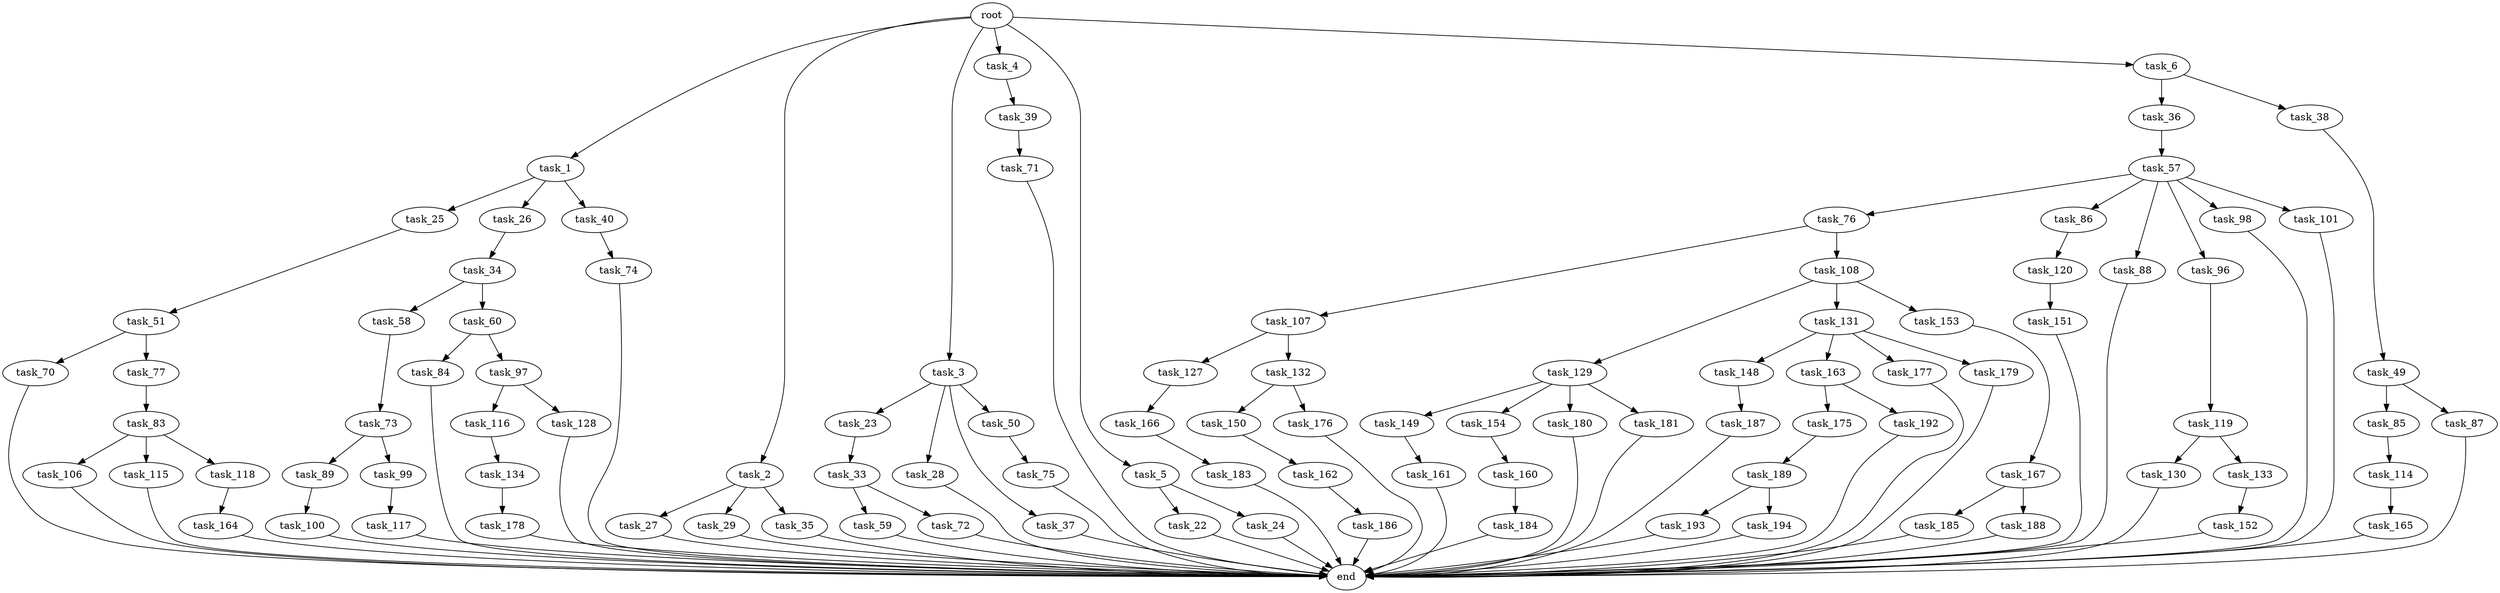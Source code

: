digraph G {
  root [size="0.000000"];
  task_1 [size="549755813888.000000"];
  task_2 [size="1073741824000.000000"];
  task_3 [size="25240878384.000000"];
  task_4 [size="1019743777.000000"];
  task_5 [size="68719476736.000000"];
  task_6 [size="368293445632.000000"];
  task_22 [size="3907029811.000000"];
  task_23 [size="68719476736.000000"];
  task_24 [size="15207054611.000000"];
  task_25 [size="194774107592.000000"];
  task_26 [size="26765259059.000000"];
  task_27 [size="368293445632.000000"];
  task_28 [size="29311530293.000000"];
  task_29 [size="1073741824000.000000"];
  task_33 [size="68719476736.000000"];
  task_34 [size="199278107666.000000"];
  task_35 [size="8525642162.000000"];
  task_36 [size="7081133894.000000"];
  task_37 [size="185566738640.000000"];
  task_38 [size="8398183913.000000"];
  task_39 [size="38269413632.000000"];
  task_40 [size="2714003832.000000"];
  task_49 [size="676153895282.000000"];
  task_50 [size="24407086265.000000"];
  task_51 [size="123757673136.000000"];
  task_57 [size="8589934592.000000"];
  task_58 [size="618266203703.000000"];
  task_59 [size="12643587856.000000"];
  task_60 [size="8589934592.000000"];
  task_70 [size="782757789696.000000"];
  task_71 [size="227010446671.000000"];
  task_72 [size="25430165086.000000"];
  task_73 [size="1729971895.000000"];
  task_74 [size="3684258232.000000"];
  task_75 [size="22808858251.000000"];
  task_76 [size="338958768652.000000"];
  task_77 [size="50061181808.000000"];
  task_83 [size="1399729518017.000000"];
  task_84 [size="6717696627.000000"];
  task_85 [size="18951836688.000000"];
  task_86 [size="1143205680.000000"];
  task_87 [size="299211666889.000000"];
  task_88 [size="1073741824000.000000"];
  task_89 [size="33301389275.000000"];
  task_96 [size="8589934592.000000"];
  task_97 [size="825209823339.000000"];
  task_98 [size="99732676509.000000"];
  task_99 [size="1073741824000.000000"];
  task_100 [size="13695098027.000000"];
  task_101 [size="5026453316.000000"];
  task_106 [size="106052879104.000000"];
  task_107 [size="31962849157.000000"];
  task_108 [size="593684369852.000000"];
  task_114 [size="378193680.000000"];
  task_115 [size="30651736331.000000"];
  task_116 [size="28587702991.000000"];
  task_117 [size="68719476736.000000"];
  task_118 [size="50872122612.000000"];
  task_119 [size="19069092733.000000"];
  task_120 [size="231928233984.000000"];
  task_127 [size="43791823101.000000"];
  task_128 [size="134217728000.000000"];
  task_129 [size="1073741824000.000000"];
  task_130 [size="368293445632.000000"];
  task_131 [size="782757789696.000000"];
  task_132 [size="342208325483.000000"];
  task_133 [size="68719476736.000000"];
  task_134 [size="7375716943.000000"];
  task_148 [size="15143896780.000000"];
  task_149 [size="3828659611.000000"];
  task_150 [size="401554738.000000"];
  task_151 [size="415755728489.000000"];
  task_152 [size="570196928537.000000"];
  task_153 [size="549755813888.000000"];
  task_154 [size="32580781672.000000"];
  task_160 [size="54349542495.000000"];
  task_161 [size="8669830810.000000"];
  task_162 [size="231928233984.000000"];
  task_163 [size="110795789422.000000"];
  task_164 [size="40190549918.000000"];
  task_165 [size="569782123948.000000"];
  task_166 [size="38248656898.000000"];
  task_167 [size="14450086163.000000"];
  task_175 [size="1073741824000.000000"];
  task_176 [size="231928233984.000000"];
  task_177 [size="46176359260.000000"];
  task_178 [size="1079316908592.000000"];
  task_179 [size="134217728000.000000"];
  task_180 [size="514139474.000000"];
  task_181 [size="515923737119.000000"];
  task_183 [size="491646403038.000000"];
  task_184 [size="94379116210.000000"];
  task_185 [size="38917601156.000000"];
  task_186 [size="14792090727.000000"];
  task_187 [size="26621982041.000000"];
  task_188 [size="94317114389.000000"];
  task_189 [size="21059753933.000000"];
  task_192 [size="8589934592.000000"];
  task_193 [size="13893377014.000000"];
  task_194 [size="288675426.000000"];
  end [size="0.000000"];

  root -> task_1 [size="1.000000"];
  root -> task_2 [size="1.000000"];
  root -> task_3 [size="1.000000"];
  root -> task_4 [size="1.000000"];
  root -> task_5 [size="1.000000"];
  root -> task_6 [size="1.000000"];
  task_1 -> task_25 [size="536870912.000000"];
  task_1 -> task_26 [size="536870912.000000"];
  task_1 -> task_40 [size="536870912.000000"];
  task_2 -> task_27 [size="838860800.000000"];
  task_2 -> task_29 [size="838860800.000000"];
  task_2 -> task_35 [size="838860800.000000"];
  task_3 -> task_23 [size="411041792.000000"];
  task_3 -> task_28 [size="411041792.000000"];
  task_3 -> task_37 [size="411041792.000000"];
  task_3 -> task_50 [size="411041792.000000"];
  task_4 -> task_39 [size="33554432.000000"];
  task_5 -> task_22 [size="134217728.000000"];
  task_5 -> task_24 [size="134217728.000000"];
  task_6 -> task_36 [size="411041792.000000"];
  task_6 -> task_38 [size="411041792.000000"];
  task_22 -> end [size="1.000000"];
  task_23 -> task_33 [size="134217728.000000"];
  task_24 -> end [size="1.000000"];
  task_25 -> task_51 [size="134217728.000000"];
  task_26 -> task_34 [size="33554432.000000"];
  task_27 -> end [size="1.000000"];
  task_28 -> end [size="1.000000"];
  task_29 -> end [size="1.000000"];
  task_33 -> task_59 [size="134217728.000000"];
  task_33 -> task_72 [size="134217728.000000"];
  task_34 -> task_58 [size="209715200.000000"];
  task_34 -> task_60 [size="209715200.000000"];
  task_35 -> end [size="1.000000"];
  task_36 -> task_57 [size="679477248.000000"];
  task_37 -> end [size="1.000000"];
  task_38 -> task_49 [size="209715200.000000"];
  task_39 -> task_71 [size="838860800.000000"];
  task_40 -> task_74 [size="134217728.000000"];
  task_49 -> task_85 [size="679477248.000000"];
  task_49 -> task_87 [size="679477248.000000"];
  task_50 -> task_75 [size="679477248.000000"];
  task_51 -> task_70 [size="209715200.000000"];
  task_51 -> task_77 [size="209715200.000000"];
  task_57 -> task_76 [size="33554432.000000"];
  task_57 -> task_86 [size="33554432.000000"];
  task_57 -> task_88 [size="33554432.000000"];
  task_57 -> task_96 [size="33554432.000000"];
  task_57 -> task_98 [size="33554432.000000"];
  task_57 -> task_101 [size="33554432.000000"];
  task_58 -> task_73 [size="411041792.000000"];
  task_59 -> end [size="1.000000"];
  task_60 -> task_84 [size="33554432.000000"];
  task_60 -> task_97 [size="33554432.000000"];
  task_70 -> end [size="1.000000"];
  task_71 -> end [size="1.000000"];
  task_72 -> end [size="1.000000"];
  task_73 -> task_89 [size="33554432.000000"];
  task_73 -> task_99 [size="33554432.000000"];
  task_74 -> end [size="1.000000"];
  task_75 -> end [size="1.000000"];
  task_76 -> task_107 [size="536870912.000000"];
  task_76 -> task_108 [size="536870912.000000"];
  task_77 -> task_83 [size="75497472.000000"];
  task_83 -> task_106 [size="838860800.000000"];
  task_83 -> task_115 [size="838860800.000000"];
  task_83 -> task_118 [size="838860800.000000"];
  task_84 -> end [size="1.000000"];
  task_85 -> task_114 [size="33554432.000000"];
  task_86 -> task_120 [size="33554432.000000"];
  task_87 -> end [size="1.000000"];
  task_88 -> end [size="1.000000"];
  task_89 -> task_100 [size="33554432.000000"];
  task_96 -> task_119 [size="33554432.000000"];
  task_97 -> task_116 [size="838860800.000000"];
  task_97 -> task_128 [size="838860800.000000"];
  task_98 -> end [size="1.000000"];
  task_99 -> task_117 [size="838860800.000000"];
  task_100 -> end [size="1.000000"];
  task_101 -> end [size="1.000000"];
  task_106 -> end [size="1.000000"];
  task_107 -> task_127 [size="33554432.000000"];
  task_107 -> task_132 [size="33554432.000000"];
  task_108 -> task_129 [size="411041792.000000"];
  task_108 -> task_131 [size="411041792.000000"];
  task_108 -> task_153 [size="411041792.000000"];
  task_114 -> task_165 [size="33554432.000000"];
  task_115 -> end [size="1.000000"];
  task_116 -> task_134 [size="536870912.000000"];
  task_117 -> end [size="1.000000"];
  task_118 -> task_164 [size="838860800.000000"];
  task_119 -> task_130 [size="301989888.000000"];
  task_119 -> task_133 [size="301989888.000000"];
  task_120 -> task_151 [size="301989888.000000"];
  task_127 -> task_166 [size="838860800.000000"];
  task_128 -> end [size="1.000000"];
  task_129 -> task_149 [size="838860800.000000"];
  task_129 -> task_154 [size="838860800.000000"];
  task_129 -> task_180 [size="838860800.000000"];
  task_129 -> task_181 [size="838860800.000000"];
  task_130 -> end [size="1.000000"];
  task_131 -> task_148 [size="679477248.000000"];
  task_131 -> task_163 [size="679477248.000000"];
  task_131 -> task_177 [size="679477248.000000"];
  task_131 -> task_179 [size="679477248.000000"];
  task_132 -> task_150 [size="301989888.000000"];
  task_132 -> task_176 [size="301989888.000000"];
  task_133 -> task_152 [size="134217728.000000"];
  task_134 -> task_178 [size="411041792.000000"];
  task_148 -> task_187 [size="301989888.000000"];
  task_149 -> task_161 [size="75497472.000000"];
  task_150 -> task_162 [size="33554432.000000"];
  task_151 -> end [size="1.000000"];
  task_152 -> end [size="1.000000"];
  task_153 -> task_167 [size="536870912.000000"];
  task_154 -> task_160 [size="33554432.000000"];
  task_160 -> task_184 [size="134217728.000000"];
  task_161 -> end [size="1.000000"];
  task_162 -> task_186 [size="301989888.000000"];
  task_163 -> task_175 [size="75497472.000000"];
  task_163 -> task_192 [size="75497472.000000"];
  task_164 -> end [size="1.000000"];
  task_165 -> end [size="1.000000"];
  task_166 -> task_183 [size="33554432.000000"];
  task_167 -> task_185 [size="838860800.000000"];
  task_167 -> task_188 [size="838860800.000000"];
  task_175 -> task_189 [size="838860800.000000"];
  task_176 -> end [size="1.000000"];
  task_177 -> end [size="1.000000"];
  task_178 -> end [size="1.000000"];
  task_179 -> end [size="1.000000"];
  task_180 -> end [size="1.000000"];
  task_181 -> end [size="1.000000"];
  task_183 -> end [size="1.000000"];
  task_184 -> end [size="1.000000"];
  task_185 -> end [size="1.000000"];
  task_186 -> end [size="1.000000"];
  task_187 -> end [size="1.000000"];
  task_188 -> end [size="1.000000"];
  task_189 -> task_193 [size="536870912.000000"];
  task_189 -> task_194 [size="536870912.000000"];
  task_192 -> end [size="1.000000"];
  task_193 -> end [size="1.000000"];
  task_194 -> end [size="1.000000"];
}
